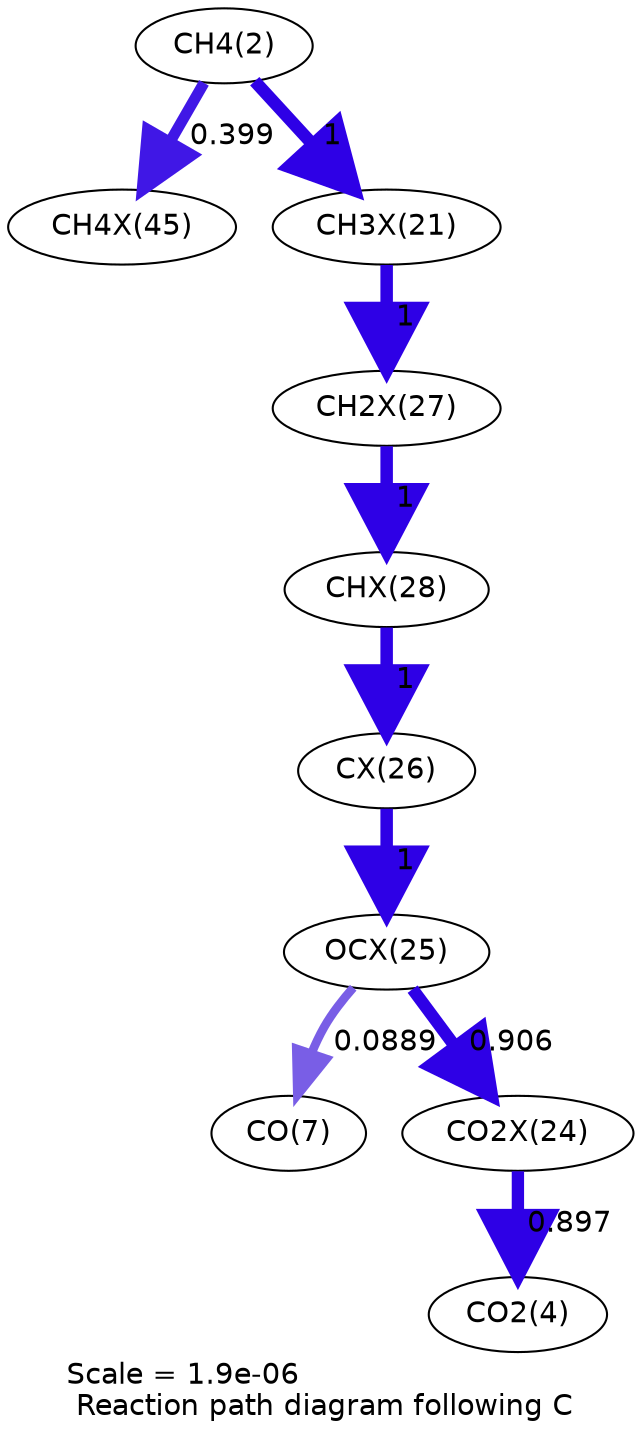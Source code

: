 digraph reaction_paths {
center=1;
s4 -> s32[fontname="Helvetica", penwidth=5.31, arrowsize=2.65, color="0.7, 0.899, 0.9"
, label=" 0.399"];
s4 -> s24[fontname="Helvetica", penwidth=6, arrowsize=3, color="0.7, 1.5, 0.9"
, label=" 1"];
s24 -> s30[fontname="Helvetica", penwidth=6, arrowsize=3, color="0.7, 1.5, 0.9"
, label=" 1"];
s30 -> s31[fontname="Helvetica", penwidth=6, arrowsize=3, color="0.7, 1.5, 0.9"
, label=" 1"];
s31 -> s29[fontname="Helvetica", penwidth=6, arrowsize=3, color="0.7, 1.5, 0.9"
, label=" 1"];
s29 -> s28[fontname="Helvetica", penwidth=6, arrowsize=3, color="0.7, 1.5, 0.9"
, label=" 1"];
s28 -> s9[fontname="Helvetica", penwidth=4.17, arrowsize=2.09, color="0.7, 0.589, 0.9"
, label=" 0.0889"];
s28 -> s27[fontname="Helvetica", penwidth=5.93, arrowsize=2.96, color="0.7, 1.41, 0.9"
, label=" 0.906"];
s27 -> s6[fontname="Helvetica", penwidth=5.92, arrowsize=2.96, color="0.7, 1.4, 0.9"
, label=" 0.897"];
s4 [ fontname="Helvetica", label="CH4(2)"];
s6 [ fontname="Helvetica", label="CO2(4)"];
s9 [ fontname="Helvetica", label="CO(7)"];
s24 [ fontname="Helvetica", label="CH3X(21)"];
s27 [ fontname="Helvetica", label="CO2X(24)"];
s28 [ fontname="Helvetica", label="OCX(25)"];
s29 [ fontname="Helvetica", label="CX(26)"];
s30 [ fontname="Helvetica", label="CH2X(27)"];
s31 [ fontname="Helvetica", label="CHX(28)"];
s32 [ fontname="Helvetica", label="CH4X(45)"];
 label = "Scale = 1.9e-06\l Reaction path diagram following C";
 fontname = "Helvetica";
}
